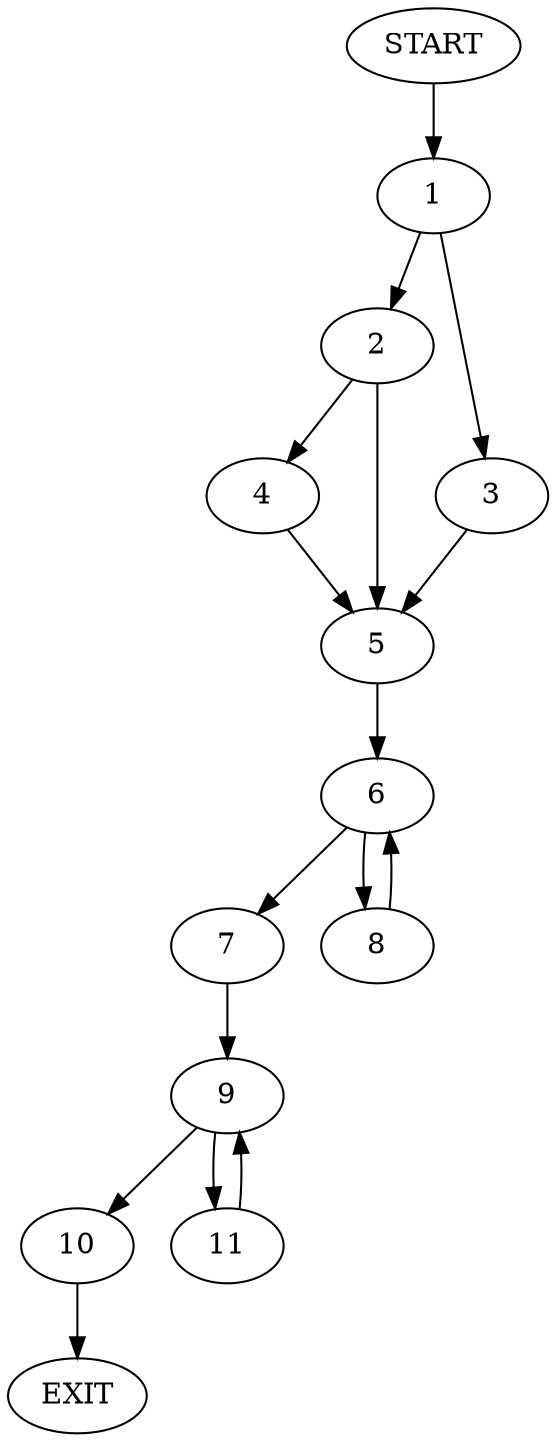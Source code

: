 digraph {
0 [label="START"]
12 [label="EXIT"]
0 -> 1
1 -> 2
1 -> 3
2 -> 4
2 -> 5
3 -> 5
4 -> 5
5 -> 6
6 -> 7
6 -> 8
8 -> 6
7 -> 9
9 -> 10
9 -> 11
10 -> 12
11 -> 9
}
